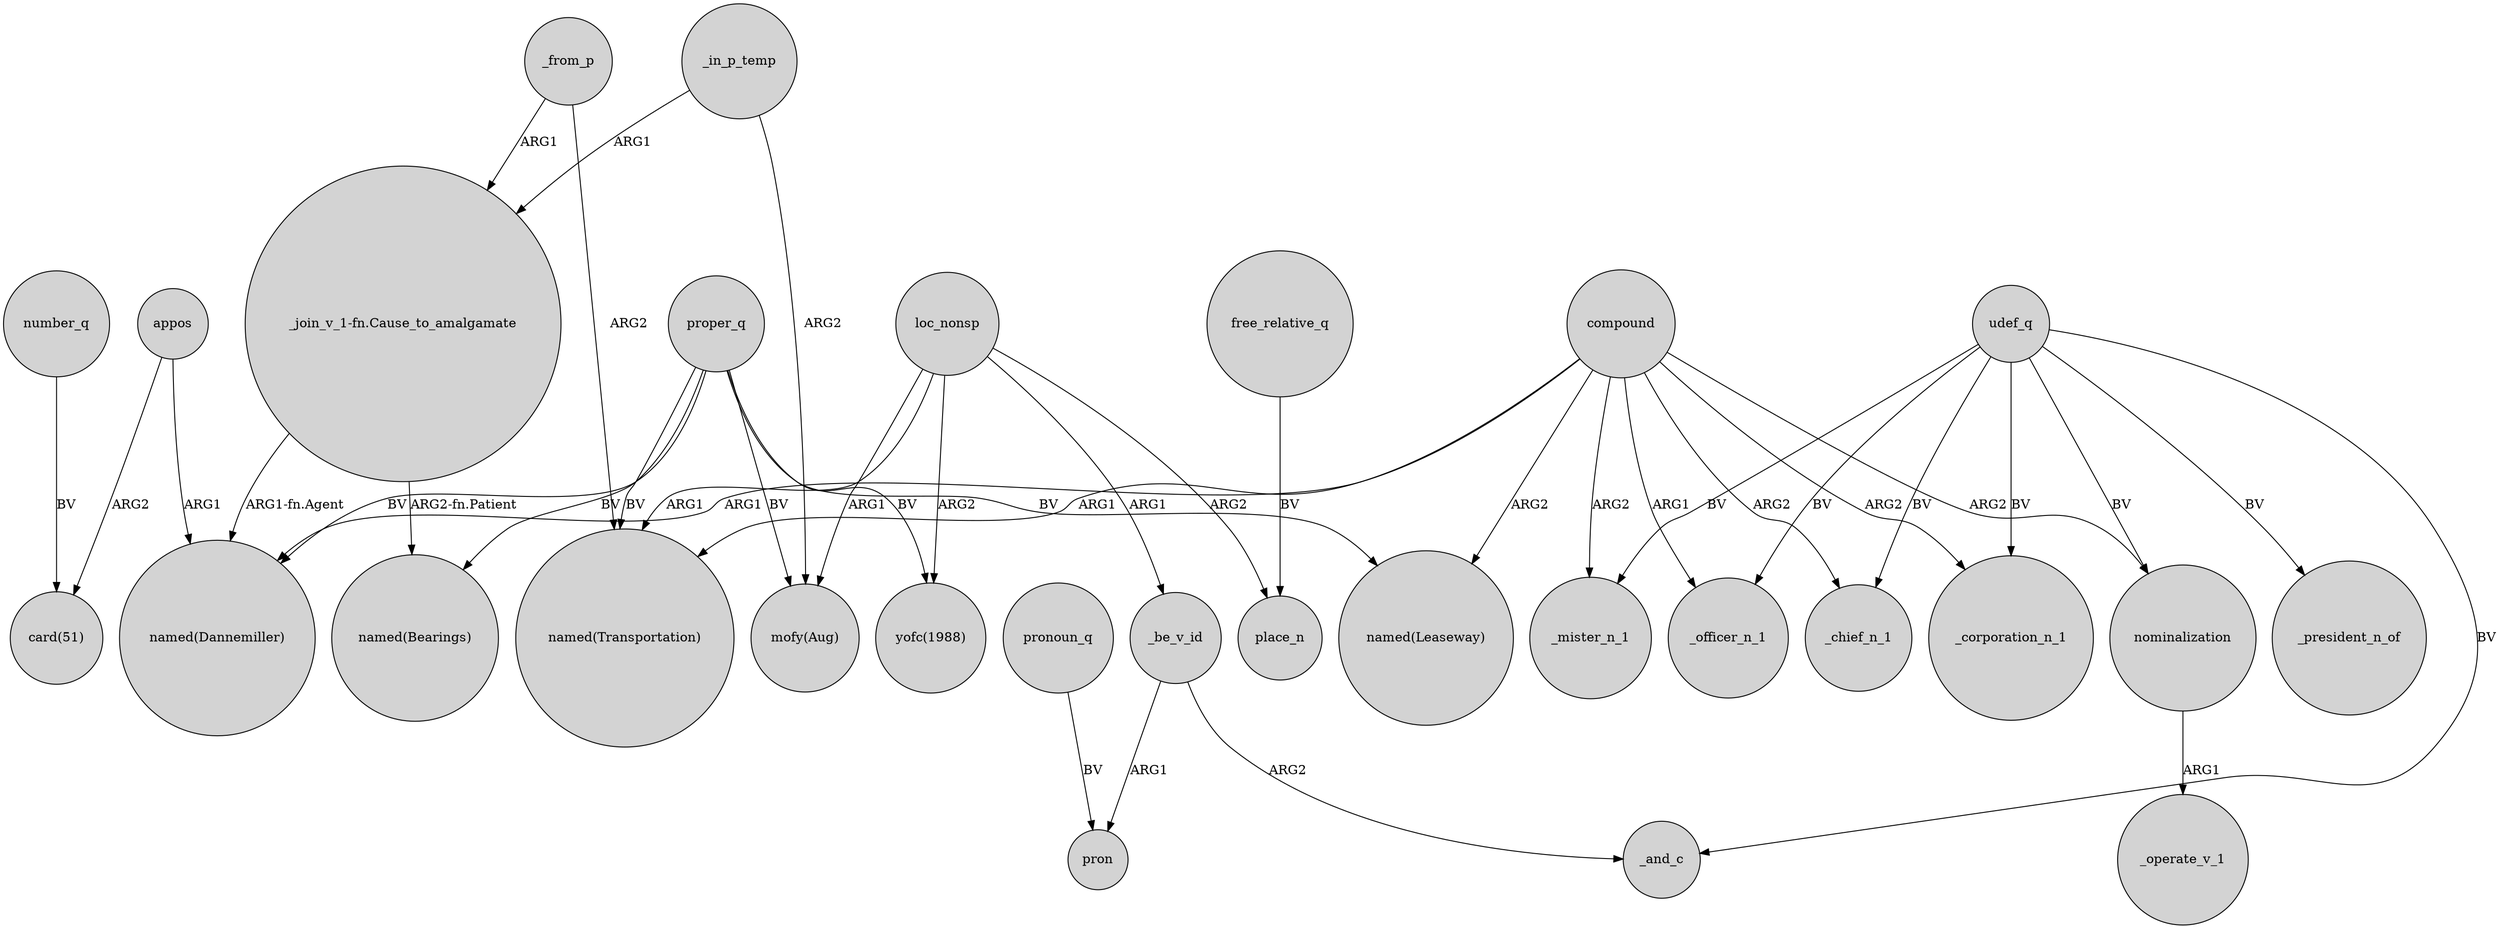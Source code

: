 digraph {
	node [shape=circle style=filled]
	compound -> "named(Transportation)" [label=ARG1]
	proper_q -> "named(Transportation)" [label=BV]
	nominalization -> _operate_v_1 [label=ARG1]
	appos -> "card(51)" [label=ARG2]
	compound -> _mister_n_1 [label=ARG2]
	_in_p_temp -> "_join_v_1-fn.Cause_to_amalgamate" [label=ARG1]
	compound -> _corporation_n_1 [label=ARG2]
	udef_q -> _mister_n_1 [label=BV]
	loc_nonsp -> "mofy(Aug)" [label=ARG1]
	compound -> nominalization [label=ARG2]
	proper_q -> "named(Dannemiller)" [label=BV]
	_be_v_id -> pron [label=ARG1]
	_be_v_id -> _and_c [label=ARG2]
	_from_p -> "named(Transportation)" [label=ARG2]
	compound -> _chief_n_1 [label=ARG2]
	compound -> _officer_n_1 [label=ARG1]
	compound -> "named(Dannemiller)" [label=ARG1]
	udef_q -> _corporation_n_1 [label=BV]
	pronoun_q -> pron [label=BV]
	_in_p_temp -> "mofy(Aug)" [label=ARG2]
	udef_q -> _chief_n_1 [label=BV]
	udef_q -> _president_n_of [label=BV]
	proper_q -> "yofc(1988)" [label=BV]
	proper_q -> "mofy(Aug)" [label=BV]
	udef_q -> _officer_n_1 [label=BV]
	"_join_v_1-fn.Cause_to_amalgamate" -> "named(Dannemiller)" [label="ARG1-fn.Agent"]
	proper_q -> "named(Bearings)" [label=BV]
	loc_nonsp -> "named(Transportation)" [label=ARG1]
	_from_p -> "_join_v_1-fn.Cause_to_amalgamate" [label=ARG1]
	number_q -> "card(51)" [label=BV]
	udef_q -> nominalization [label=BV]
	loc_nonsp -> place_n [label=ARG2]
	loc_nonsp -> _be_v_id [label=ARG1]
	appos -> "named(Dannemiller)" [label=ARG1]
	free_relative_q -> place_n [label=BV]
	proper_q -> "named(Leaseway)" [label=BV]
	compound -> "named(Leaseway)" [label=ARG2]
	udef_q -> _and_c [label=BV]
	"_join_v_1-fn.Cause_to_amalgamate" -> "named(Bearings)" [label="ARG2-fn.Patient"]
	loc_nonsp -> "yofc(1988)" [label=ARG2]
}
